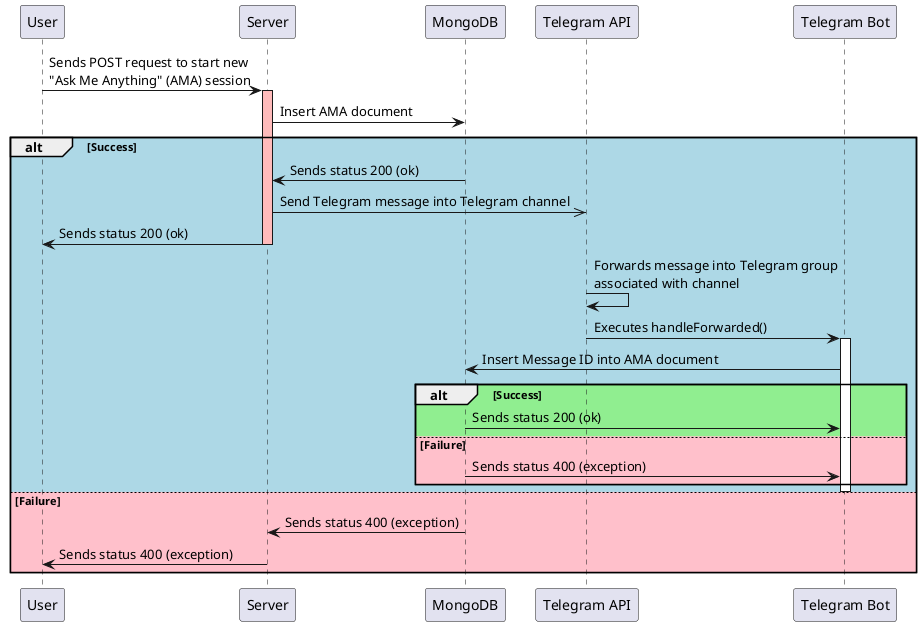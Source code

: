 @startuml

User -> Server: Sends POST request to start new\n"Ask Me Anything" (AMA) session
activate Server #FFBBBB
Server -> MongoDB: Insert AMA document

alt #LightBlue Success
    
    MongoDB -> Server: Sends status 200 (ok)

    participant "Telegram API" as Telegram
    participant "Telegram Bot" as Telebot

    Server ->> Telegram: Send Telegram message into Telegram channel
    Server -> User: Sends status 200 (ok)
    deactivate Server
    Telegram -> Telegram: Forwards message into Telegram group\nassociated with channel
    Telegram -> Telebot: Executes handleForwarded()
    activate Telebot
    Telebot -> MongoDB: Insert Message ID into AMA document
    alt #LightGreen Success
        MongoDB -> Telebot: Sends status 200 (ok)
    else #Pink Failure
        MongoDB -> Telebot: Sends status 400 (exception)
    end
    deactivate Telebot

else #Pink Failure

    MongoDB -> Server: Sends status 400 (exception)
    Server -> User: Sends status 400 (exception)
end

@enduml
